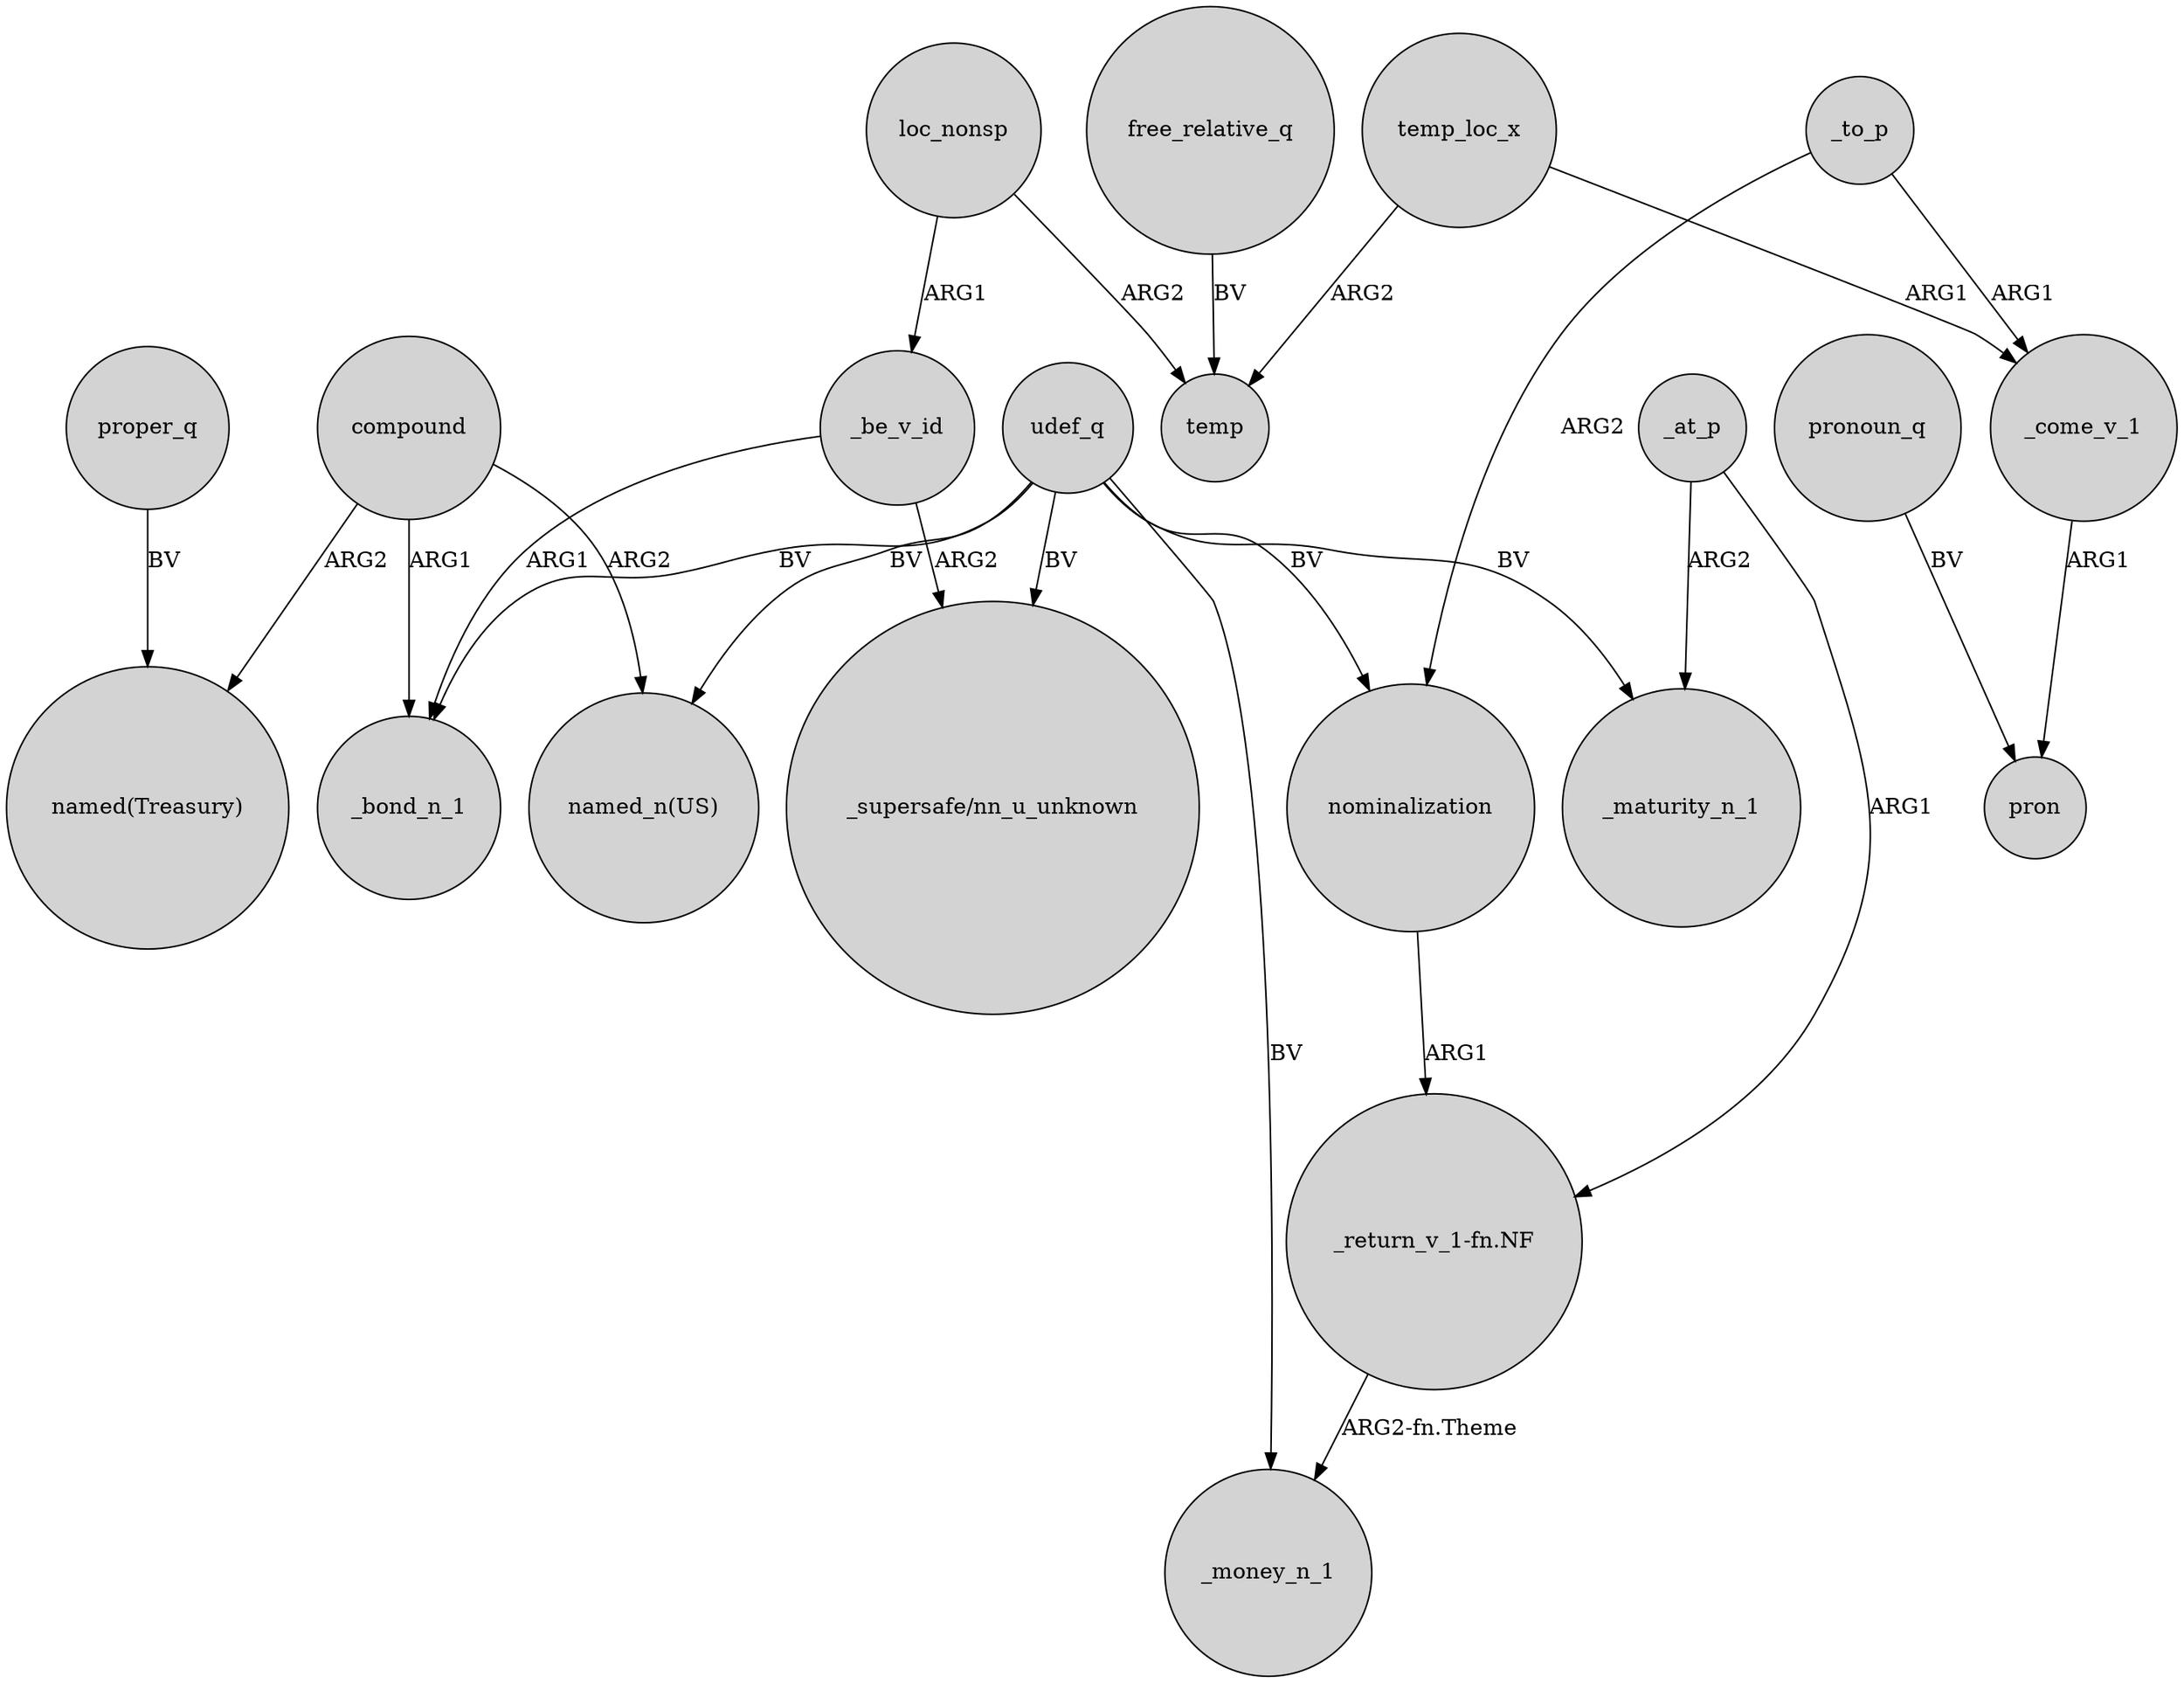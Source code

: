 digraph {
	node [shape=circle style=filled]
	compound -> "named(Treasury)" [label=ARG2]
	udef_q -> _money_n_1 [label=BV]
	udef_q -> "named_n(US)" [label=BV]
	_to_p -> _come_v_1 [label=ARG1]
	_be_v_id -> _bond_n_1 [label=ARG1]
	_be_v_id -> "_supersafe/nn_u_unknown" [label=ARG2]
	compound -> _bond_n_1 [label=ARG1]
	udef_q -> _maturity_n_1 [label=BV]
	compound -> "named_n(US)" [label=ARG2]
	pronoun_q -> pron [label=BV]
	nominalization -> "_return_v_1-fn.NF" [label=ARG1]
	udef_q -> _bond_n_1 [label=BV]
	loc_nonsp -> temp [label=ARG2]
	temp_loc_x -> temp [label=ARG2]
	udef_q -> "_supersafe/nn_u_unknown" [label=BV]
	_come_v_1 -> pron [label=ARG1]
	_to_p -> nominalization [label=ARG2]
	_at_p -> _maturity_n_1 [label=ARG2]
	udef_q -> nominalization [label=BV]
	proper_q -> "named(Treasury)" [label=BV]
	_at_p -> "_return_v_1-fn.NF" [label=ARG1]
	loc_nonsp -> _be_v_id [label=ARG1]
	temp_loc_x -> _come_v_1 [label=ARG1]
	"_return_v_1-fn.NF" -> _money_n_1 [label="ARG2-fn.Theme"]
	free_relative_q -> temp [label=BV]
}
